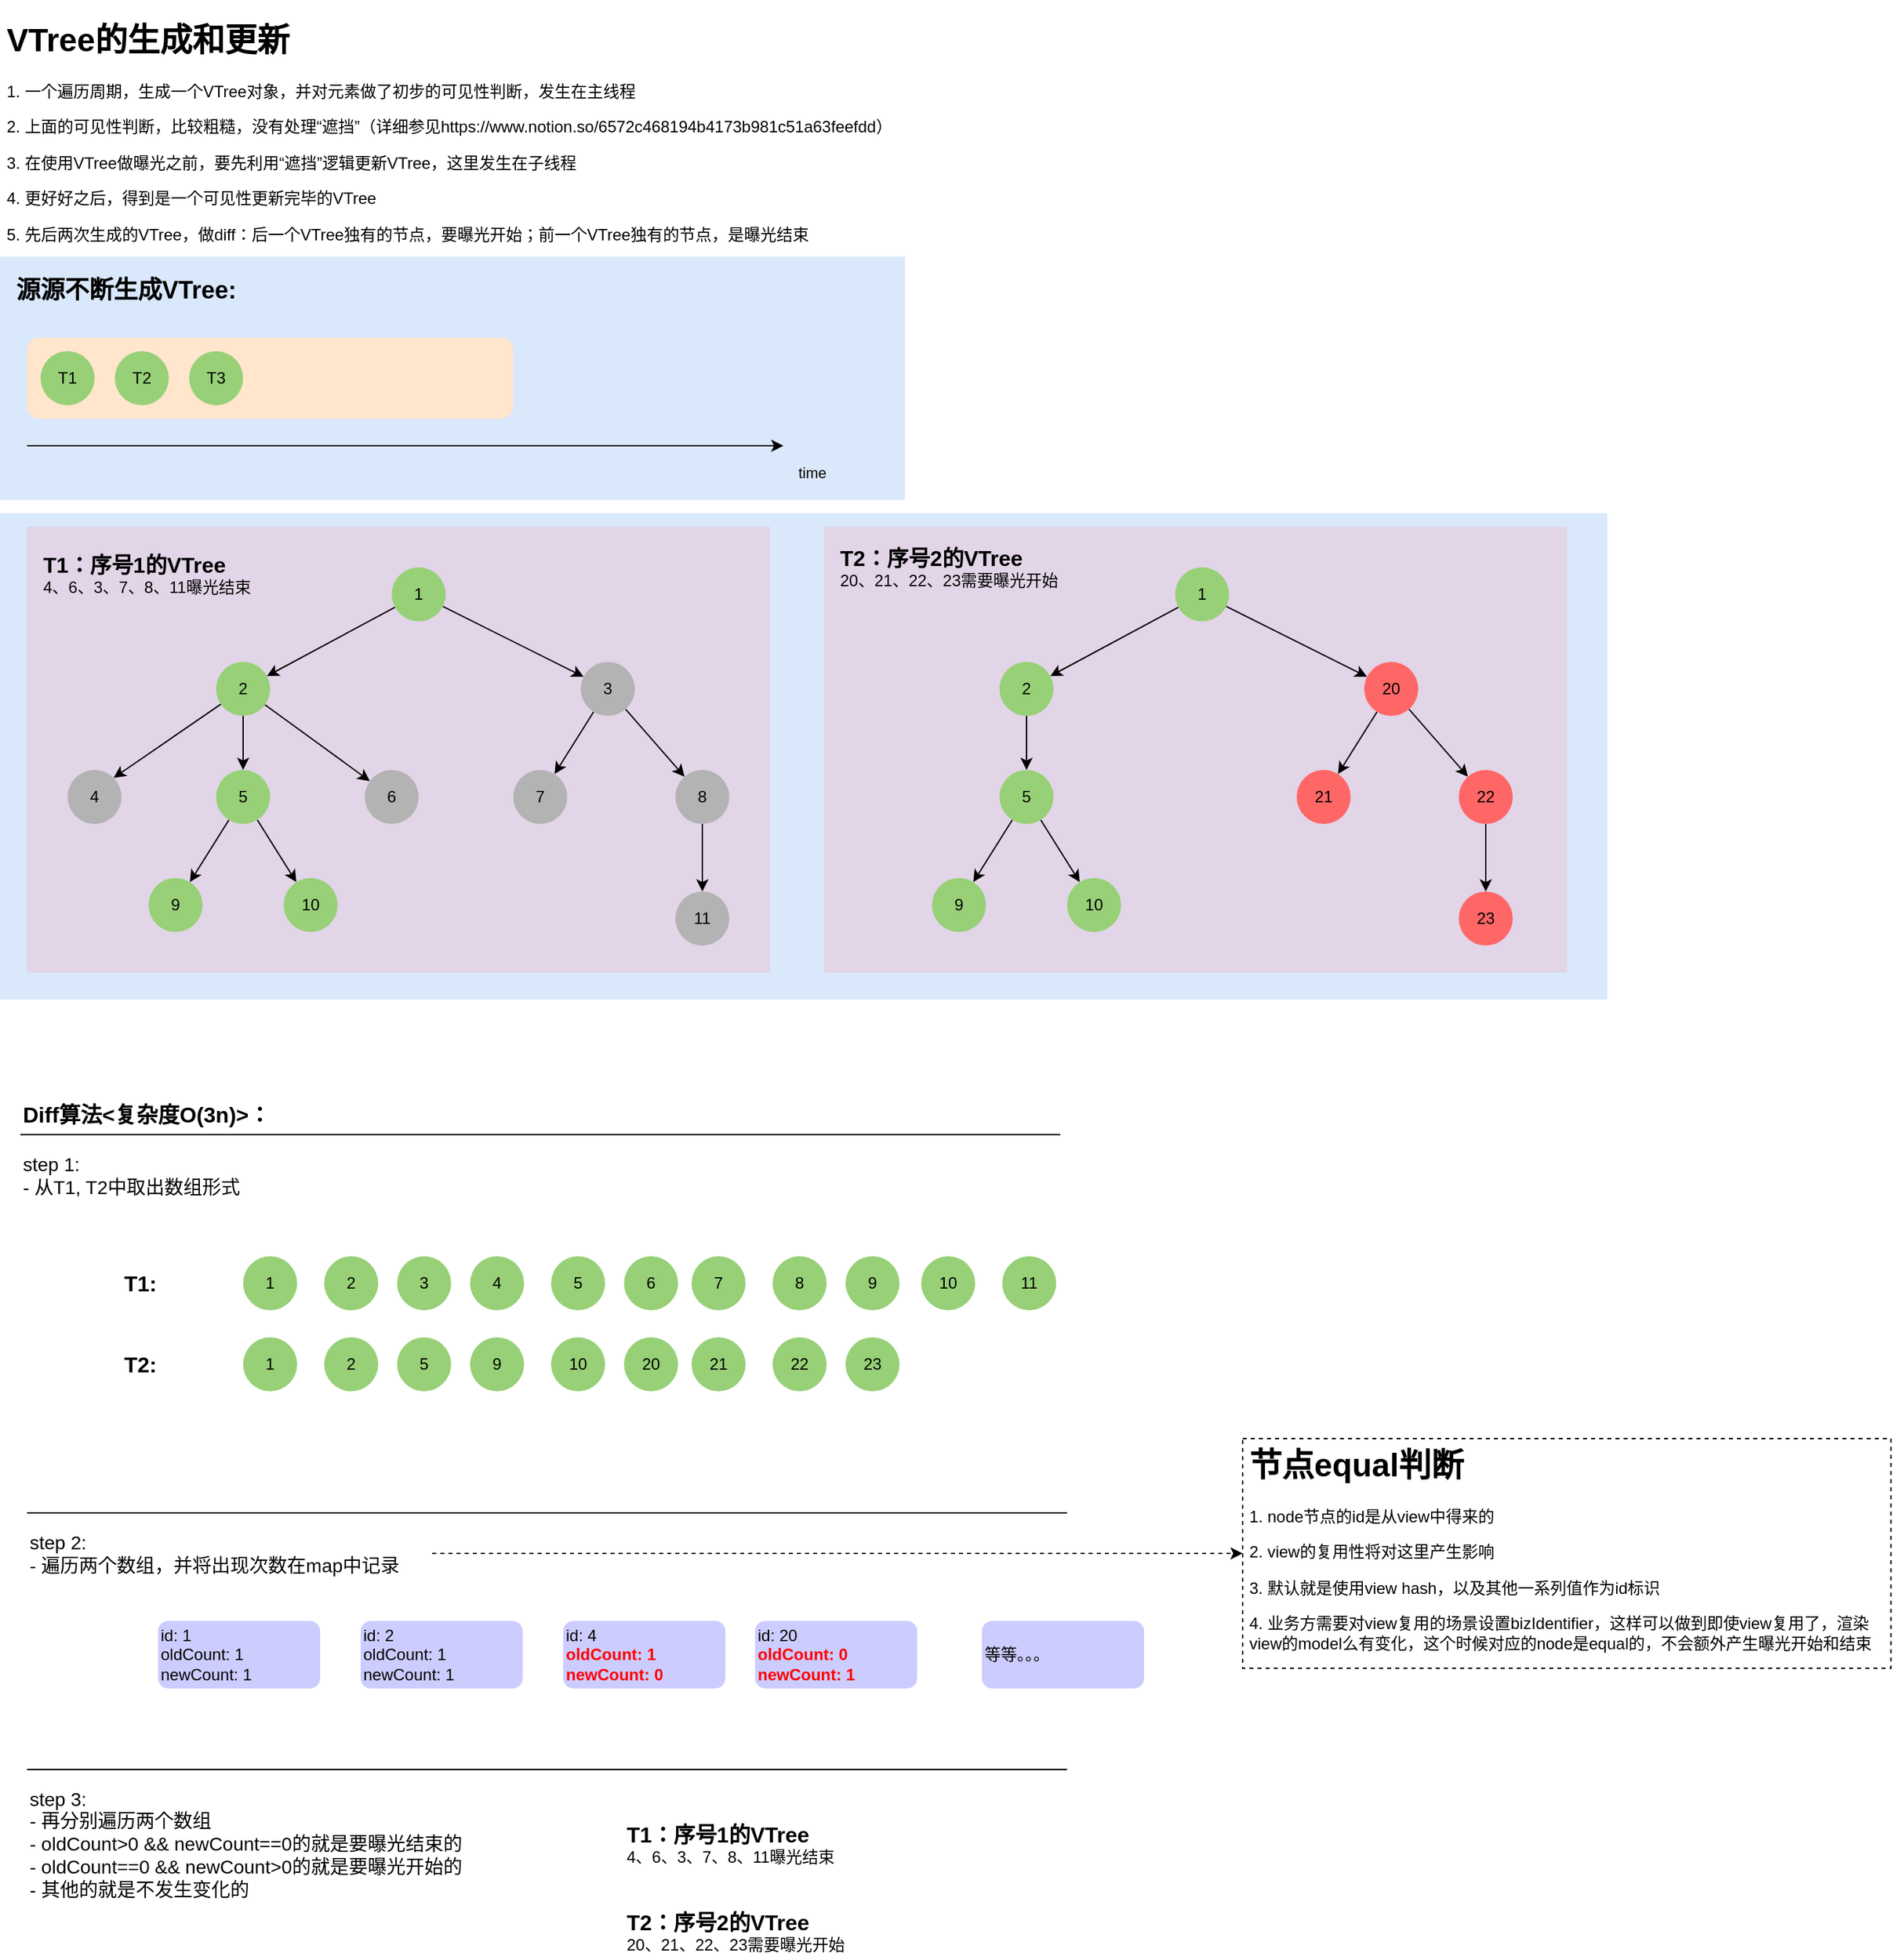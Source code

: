 <mxfile version="20.2.3" type="device"><diagram id="7InipoyFpy_3p1y0jpmR" name="Page-1"><mxGraphModel dx="2025" dy="1212" grid="1" gridSize="10" guides="1" tooltips="1" connect="1" arrows="1" fold="1" page="1" pageScale="1" pageWidth="827" pageHeight="1169" math="0" shadow="0"><root><mxCell id="0"/><mxCell id="1" parent="0"/><mxCell id="Jn7K8HcL_U7WVFbgMiJH-2" value="" style="rounded=0;whiteSpace=wrap;html=1;fillColor=#dae8fc;strokeColor=none;" parent="1" vertex="1"><mxGeometry x="20" y="410" width="1190" height="360" as="geometry"/></mxCell><mxCell id="Jn7K8HcL_U7WVFbgMiJH-1" value="" style="rounded=0;whiteSpace=wrap;html=1;fillColor=#dae8fc;strokeColor=none;" parent="1" vertex="1"><mxGeometry x="20" y="220" width="670" height="180" as="geometry"/></mxCell><mxCell id="yNR7vr-cKEVTIiJnfPpI-52" value="" style="rounded=0;whiteSpace=wrap;html=1;dashed=1;fillColor=#e1d5e7;strokeColor=none;" parent="1" vertex="1"><mxGeometry x="40" y="420" width="550" height="330" as="geometry"/></mxCell><mxCell id="yNR7vr-cKEVTIiJnfPpI-55" value="" style="rounded=0;whiteSpace=wrap;html=1;dashed=1;fillColor=#e1d5e7;strokeColor=none;" parent="1" vertex="1"><mxGeometry x="630" y="420" width="550" height="330" as="geometry"/></mxCell><mxCell id="yNR7vr-cKEVTIiJnfPpI-1" value="&lt;h1&gt;VTree的生成和更新&lt;/h1&gt;&lt;p&gt;1. 一个遍历周期，生成一个VTree对象，并对元素做了初步的可见性判断，发生在主线程&lt;br&gt;&lt;/p&gt;&lt;p&gt;2. 上面的可见性判断，比较粗糙，没有处理“遮挡”（详细参见https://www.notion.so/6572c468194b4173b981c51a63feefdd）&lt;/p&gt;&lt;p&gt;3. 在使用VTree做曝光之前，要先利用“遮挡”逻辑更新VTree，这里发生在子线程&lt;/p&gt;&lt;p&gt;4. 更好好之后，得到是一个可见性更新完毕的VTree&lt;/p&gt;&lt;p&gt;5. 先后两次生成的VTree，做diff：后一个VTree独有的节点，要曝光开始；前一个VTree独有的节点，是曝光结束&lt;/p&gt;" style="text;html=1;strokeColor=none;fillColor=none;spacing=5;spacingTop=-20;whiteSpace=wrap;overflow=hidden;rounded=0;" parent="1" vertex="1"><mxGeometry x="20" y="40" width="730" height="190" as="geometry"/></mxCell><mxCell id="yNR7vr-cKEVTIiJnfPpI-3" value="" style="rounded=1;whiteSpace=wrap;html=1;strokeColor=none;fillColor=#FFE6CC;" parent="1" vertex="1"><mxGeometry x="40" y="280" width="360" height="60" as="geometry"/></mxCell><mxCell id="yNR7vr-cKEVTIiJnfPpI-5" value="T3" style="ellipse;whiteSpace=wrap;html=1;aspect=fixed;strokeColor=none;fillColor=#97D077;" parent="1" vertex="1"><mxGeometry x="160" y="290" width="40" height="40" as="geometry"/></mxCell><mxCell id="yNR7vr-cKEVTIiJnfPpI-6" value="T2" style="ellipse;whiteSpace=wrap;html=1;aspect=fixed;strokeColor=none;fillColor=#97D077;" parent="1" vertex="1"><mxGeometry x="105" y="290" width="40" height="40" as="geometry"/></mxCell><mxCell id="yNR7vr-cKEVTIiJnfPpI-7" value="T1" style="ellipse;whiteSpace=wrap;html=1;aspect=fixed;strokeColor=none;fillColor=#97D077;" parent="1" vertex="1"><mxGeometry x="50" y="290" width="40" height="40" as="geometry"/></mxCell><mxCell id="yNR7vr-cKEVTIiJnfPpI-8" value="" style="endArrow=classic;html=1;" parent="1" edge="1"><mxGeometry width="50" height="50" relative="1" as="geometry"><mxPoint x="40" y="360" as="sourcePoint"/><mxPoint x="600" y="360" as="targetPoint"/></mxGeometry></mxCell><mxCell id="yNR7vr-cKEVTIiJnfPpI-9" value="time" style="edgeLabel;html=1;align=center;verticalAlign=middle;resizable=0;points=[];labelBackgroundColor=none;" parent="yNR7vr-cKEVTIiJnfPpI-8" vertex="1" connectable="0"><mxGeometry x="0.766" relative="1" as="geometry"><mxPoint x="85.83" y="20" as="offset"/></mxGeometry></mxCell><mxCell id="yNR7vr-cKEVTIiJnfPpI-10" style="rounded=0;orthogonalLoop=1;jettySize=auto;html=1;" parent="1" source="yNR7vr-cKEVTIiJnfPpI-12" target="yNR7vr-cKEVTIiJnfPpI-16" edge="1"><mxGeometry relative="1" as="geometry"/></mxCell><mxCell id="yNR7vr-cKEVTIiJnfPpI-11" style="edgeStyle=none;rounded=0;orthogonalLoop=1;jettySize=auto;html=1;" parent="1" source="yNR7vr-cKEVTIiJnfPpI-12" target="yNR7vr-cKEVTIiJnfPpI-19" edge="1"><mxGeometry relative="1" as="geometry"/></mxCell><mxCell id="yNR7vr-cKEVTIiJnfPpI-12" value="1" style="ellipse;whiteSpace=wrap;html=1;aspect=fixed;strokeColor=none;fillColor=#97D077;" parent="1" vertex="1"><mxGeometry x="310" y="450" width="40" height="40" as="geometry"/></mxCell><mxCell id="yNR7vr-cKEVTIiJnfPpI-13" style="edgeStyle=none;rounded=0;orthogonalLoop=1;jettySize=auto;html=1;entryX=1;entryY=0;entryDx=0;entryDy=0;" parent="1" source="yNR7vr-cKEVTIiJnfPpI-16" target="yNR7vr-cKEVTIiJnfPpI-20" edge="1"><mxGeometry relative="1" as="geometry"/></mxCell><mxCell id="yNR7vr-cKEVTIiJnfPpI-14" style="edgeStyle=none;rounded=0;orthogonalLoop=1;jettySize=auto;html=1;entryX=0.5;entryY=0;entryDx=0;entryDy=0;" parent="1" source="yNR7vr-cKEVTIiJnfPpI-16" target="yNR7vr-cKEVTIiJnfPpI-23" edge="1"><mxGeometry relative="1" as="geometry"/></mxCell><mxCell id="yNR7vr-cKEVTIiJnfPpI-15" style="edgeStyle=none;rounded=0;orthogonalLoop=1;jettySize=auto;html=1;" parent="1" source="yNR7vr-cKEVTIiJnfPpI-16" target="yNR7vr-cKEVTIiJnfPpI-24" edge="1"><mxGeometry relative="1" as="geometry"/></mxCell><mxCell id="yNR7vr-cKEVTIiJnfPpI-16" value="2" style="ellipse;whiteSpace=wrap;html=1;aspect=fixed;strokeColor=none;fillColor=#97D077;" parent="1" vertex="1"><mxGeometry x="180" y="520" width="40" height="40" as="geometry"/></mxCell><mxCell id="yNR7vr-cKEVTIiJnfPpI-17" style="edgeStyle=none;rounded=0;orthogonalLoop=1;jettySize=auto;html=1;" parent="1" source="yNR7vr-cKEVTIiJnfPpI-19" target="yNR7vr-cKEVTIiJnfPpI-25" edge="1"><mxGeometry relative="1" as="geometry"/></mxCell><mxCell id="yNR7vr-cKEVTIiJnfPpI-18" style="edgeStyle=none;rounded=0;orthogonalLoop=1;jettySize=auto;html=1;" parent="1" source="yNR7vr-cKEVTIiJnfPpI-19" target="yNR7vr-cKEVTIiJnfPpI-27" edge="1"><mxGeometry relative="1" as="geometry"/></mxCell><mxCell id="yNR7vr-cKEVTIiJnfPpI-19" value="3" style="ellipse;whiteSpace=wrap;html=1;aspect=fixed;strokeColor=none;fillColor=#B3B3B3;" parent="1" vertex="1"><mxGeometry x="450" y="520" width="40" height="40" as="geometry"/></mxCell><mxCell id="yNR7vr-cKEVTIiJnfPpI-20" value="4" style="ellipse;whiteSpace=wrap;html=1;aspect=fixed;strokeColor=none;fillColor=#B3B3B3;" parent="1" vertex="1"><mxGeometry x="70" y="600" width="40" height="40" as="geometry"/></mxCell><mxCell id="yNR7vr-cKEVTIiJnfPpI-21" style="edgeStyle=none;rounded=0;orthogonalLoop=1;jettySize=auto;html=1;" parent="1" source="yNR7vr-cKEVTIiJnfPpI-23" target="yNR7vr-cKEVTIiJnfPpI-28" edge="1"><mxGeometry relative="1" as="geometry"/></mxCell><mxCell id="yNR7vr-cKEVTIiJnfPpI-22" style="edgeStyle=none;rounded=0;orthogonalLoop=1;jettySize=auto;html=1;" parent="1" source="yNR7vr-cKEVTIiJnfPpI-23" target="yNR7vr-cKEVTIiJnfPpI-29" edge="1"><mxGeometry relative="1" as="geometry"/></mxCell><mxCell id="yNR7vr-cKEVTIiJnfPpI-23" value="5" style="ellipse;whiteSpace=wrap;html=1;aspect=fixed;strokeColor=none;fillColor=#97D077;" parent="1" vertex="1"><mxGeometry x="180" y="600" width="40" height="40" as="geometry"/></mxCell><mxCell id="yNR7vr-cKEVTIiJnfPpI-24" value="6" style="ellipse;whiteSpace=wrap;html=1;aspect=fixed;strokeColor=none;fillColor=#B3B3B3;" parent="1" vertex="1"><mxGeometry x="290" y="600" width="40" height="40" as="geometry"/></mxCell><mxCell id="yNR7vr-cKEVTIiJnfPpI-25" value="7" style="ellipse;whiteSpace=wrap;html=1;aspect=fixed;strokeColor=none;fillColor=#B3B3B3;" parent="1" vertex="1"><mxGeometry x="400" y="600" width="40" height="40" as="geometry"/></mxCell><mxCell id="yNR7vr-cKEVTIiJnfPpI-26" style="edgeStyle=none;rounded=0;orthogonalLoop=1;jettySize=auto;html=1;" parent="1" source="yNR7vr-cKEVTIiJnfPpI-27" target="yNR7vr-cKEVTIiJnfPpI-30" edge="1"><mxGeometry relative="1" as="geometry"/></mxCell><mxCell id="yNR7vr-cKEVTIiJnfPpI-27" value="8" style="ellipse;whiteSpace=wrap;html=1;aspect=fixed;strokeColor=none;fillColor=#B3B3B3;" parent="1" vertex="1"><mxGeometry x="520" y="600" width="40" height="40" as="geometry"/></mxCell><mxCell id="yNR7vr-cKEVTIiJnfPpI-28" value="9" style="ellipse;whiteSpace=wrap;html=1;aspect=fixed;strokeColor=none;fillColor=#97D077;" parent="1" vertex="1"><mxGeometry x="130" y="680" width="40" height="40" as="geometry"/></mxCell><mxCell id="yNR7vr-cKEVTIiJnfPpI-29" value="10" style="ellipse;whiteSpace=wrap;html=1;aspect=fixed;strokeColor=none;fillColor=#97D077;" parent="1" vertex="1"><mxGeometry x="230" y="680" width="40" height="40" as="geometry"/></mxCell><mxCell id="yNR7vr-cKEVTIiJnfPpI-30" value="11" style="ellipse;whiteSpace=wrap;html=1;aspect=fixed;strokeColor=none;fillColor=#B3B3B3;" parent="1" vertex="1"><mxGeometry x="520" y="690" width="40" height="40" as="geometry"/></mxCell><mxCell id="yNR7vr-cKEVTIiJnfPpI-31" style="rounded=0;orthogonalLoop=1;jettySize=auto;html=1;" parent="1" source="yNR7vr-cKEVTIiJnfPpI-33" target="yNR7vr-cKEVTIiJnfPpI-37" edge="1"><mxGeometry relative="1" as="geometry"/></mxCell><mxCell id="yNR7vr-cKEVTIiJnfPpI-32" style="edgeStyle=none;rounded=0;orthogonalLoop=1;jettySize=auto;html=1;" parent="1" source="yNR7vr-cKEVTIiJnfPpI-33" target="yNR7vr-cKEVTIiJnfPpI-40" edge="1"><mxGeometry relative="1" as="geometry"/></mxCell><mxCell id="yNR7vr-cKEVTIiJnfPpI-33" value="1" style="ellipse;whiteSpace=wrap;html=1;aspect=fixed;strokeColor=none;fillColor=#97D077;" parent="1" vertex="1"><mxGeometry x="890" y="450" width="40" height="40" as="geometry"/></mxCell><mxCell id="yNR7vr-cKEVTIiJnfPpI-35" style="edgeStyle=none;rounded=0;orthogonalLoop=1;jettySize=auto;html=1;entryX=0.5;entryY=0;entryDx=0;entryDy=0;" parent="1" source="yNR7vr-cKEVTIiJnfPpI-37" target="yNR7vr-cKEVTIiJnfPpI-44" edge="1"><mxGeometry relative="1" as="geometry"/></mxCell><mxCell id="yNR7vr-cKEVTIiJnfPpI-37" value="2" style="ellipse;whiteSpace=wrap;html=1;aspect=fixed;strokeColor=none;fillColor=#97D077;" parent="1" vertex="1"><mxGeometry x="760" y="520" width="40" height="40" as="geometry"/></mxCell><mxCell id="yNR7vr-cKEVTIiJnfPpI-38" style="edgeStyle=none;rounded=0;orthogonalLoop=1;jettySize=auto;html=1;" parent="1" source="yNR7vr-cKEVTIiJnfPpI-40" target="yNR7vr-cKEVTIiJnfPpI-46" edge="1"><mxGeometry relative="1" as="geometry"/></mxCell><mxCell id="yNR7vr-cKEVTIiJnfPpI-39" style="edgeStyle=none;rounded=0;orthogonalLoop=1;jettySize=auto;html=1;" parent="1" source="yNR7vr-cKEVTIiJnfPpI-40" target="yNR7vr-cKEVTIiJnfPpI-48" edge="1"><mxGeometry relative="1" as="geometry"/></mxCell><mxCell id="yNR7vr-cKEVTIiJnfPpI-40" value="20" style="ellipse;whiteSpace=wrap;html=1;aspect=fixed;strokeColor=none;fillColor=#FF6666;" parent="1" vertex="1"><mxGeometry x="1030" y="520" width="40" height="40" as="geometry"/></mxCell><mxCell id="yNR7vr-cKEVTIiJnfPpI-42" style="edgeStyle=none;rounded=0;orthogonalLoop=1;jettySize=auto;html=1;" parent="1" source="yNR7vr-cKEVTIiJnfPpI-44" target="yNR7vr-cKEVTIiJnfPpI-49" edge="1"><mxGeometry relative="1" as="geometry"/></mxCell><mxCell id="yNR7vr-cKEVTIiJnfPpI-43" style="edgeStyle=none;rounded=0;orthogonalLoop=1;jettySize=auto;html=1;" parent="1" source="yNR7vr-cKEVTIiJnfPpI-44" target="yNR7vr-cKEVTIiJnfPpI-50" edge="1"><mxGeometry relative="1" as="geometry"/></mxCell><mxCell id="yNR7vr-cKEVTIiJnfPpI-44" value="5" style="ellipse;whiteSpace=wrap;html=1;aspect=fixed;strokeColor=none;fillColor=#97D077;" parent="1" vertex="1"><mxGeometry x="760" y="600" width="40" height="40" as="geometry"/></mxCell><mxCell id="yNR7vr-cKEVTIiJnfPpI-46" value="21" style="ellipse;whiteSpace=wrap;html=1;aspect=fixed;strokeColor=none;fillColor=#FF6666;" parent="1" vertex="1"><mxGeometry x="980" y="600" width="40" height="40" as="geometry"/></mxCell><mxCell id="yNR7vr-cKEVTIiJnfPpI-47" style="edgeStyle=none;rounded=0;orthogonalLoop=1;jettySize=auto;html=1;" parent="1" source="yNR7vr-cKEVTIiJnfPpI-48" target="yNR7vr-cKEVTIiJnfPpI-51" edge="1"><mxGeometry relative="1" as="geometry"/></mxCell><mxCell id="yNR7vr-cKEVTIiJnfPpI-48" value="22" style="ellipse;whiteSpace=wrap;html=1;aspect=fixed;strokeColor=none;fillColor=#FF6666;" parent="1" vertex="1"><mxGeometry x="1100" y="600" width="40" height="40" as="geometry"/></mxCell><mxCell id="yNR7vr-cKEVTIiJnfPpI-49" value="9" style="ellipse;whiteSpace=wrap;html=1;aspect=fixed;strokeColor=none;fillColor=#97D077;" parent="1" vertex="1"><mxGeometry x="710" y="680" width="40" height="40" as="geometry"/></mxCell><mxCell id="yNR7vr-cKEVTIiJnfPpI-50" value="10" style="ellipse;whiteSpace=wrap;html=1;aspect=fixed;strokeColor=none;fillColor=#97D077;" parent="1" vertex="1"><mxGeometry x="810" y="680" width="40" height="40" as="geometry"/></mxCell><mxCell id="yNR7vr-cKEVTIiJnfPpI-51" value="23" style="ellipse;whiteSpace=wrap;html=1;aspect=fixed;strokeColor=none;fillColor=#FF6666;" parent="1" vertex="1"><mxGeometry x="1100" y="690" width="40" height="40" as="geometry"/></mxCell><mxCell id="yNR7vr-cKEVTIiJnfPpI-53" value="&lt;font&gt;&lt;span style=&quot;font-weight: bold ; font-size: 16px&quot;&gt;T1：序号1的VTree&lt;/span&gt;&lt;br&gt;&lt;font style=&quot;font-size: 12px&quot;&gt;4、6、3、7、8、11曝光结束&lt;/font&gt;&lt;br&gt;&lt;/font&gt;" style="text;html=1;strokeColor=none;fillColor=none;align=left;verticalAlign=middle;whiteSpace=wrap;rounded=0;" parent="1" vertex="1"><mxGeometry x="50" y="430" width="160" height="50" as="geometry"/></mxCell><mxCell id="yNR7vr-cKEVTIiJnfPpI-58" value="&lt;font&gt;&lt;span style=&quot;font-weight: bold ; font-size: 16px&quot;&gt;T2：序号2的VTree&lt;/span&gt;&lt;br&gt;&lt;font style=&quot;font-size: 12px&quot;&gt;20、21、22、23需要曝光开始&lt;/font&gt;&lt;br&gt;&lt;/font&gt;" style="text;html=1;strokeColor=none;fillColor=none;align=left;verticalAlign=middle;whiteSpace=wrap;rounded=0;" parent="1" vertex="1"><mxGeometry x="640" y="430" width="180" height="40" as="geometry"/></mxCell><mxCell id="yNR7vr-cKEVTIiJnfPpI-60" value="&lt;font style=&quot;font-size: 14px&quot;&gt;step 1:&amp;nbsp; &lt;br&gt;- 从T1, T2中取出数组形式&lt;/font&gt;" style="text;html=1;fillColor=none;align=left;verticalAlign=middle;whiteSpace=wrap;rounded=0;dashed=1;" parent="1" vertex="1"><mxGeometry x="35" y="880" width="195" height="40" as="geometry"/></mxCell><mxCell id="yNR7vr-cKEVTIiJnfPpI-61" value="" style="endArrow=none;html=1;" parent="1" edge="1"><mxGeometry width="50" height="50" relative="1" as="geometry"><mxPoint x="35" y="870" as="sourcePoint"/><mxPoint x="805" y="870" as="targetPoint"/></mxGeometry></mxCell><mxCell id="yNR7vr-cKEVTIiJnfPpI-62" value="&lt;font&gt;&lt;span style=&quot;font-size: 16px&quot;&gt;&lt;b&gt;Diff算法&amp;lt;复杂度O(3n)&amp;gt;：&lt;/b&gt;&lt;/span&gt;&lt;br&gt;&lt;/font&gt;" style="text;html=1;strokeColor=none;fillColor=none;align=left;verticalAlign=middle;whiteSpace=wrap;rounded=0;" parent="1" vertex="1"><mxGeometry x="35" y="840" width="305" height="30" as="geometry"/></mxCell><mxCell id="yNR7vr-cKEVTIiJnfPpI-64" value="2" style="ellipse;whiteSpace=wrap;html=1;aspect=fixed;strokeColor=none;fillColor=#97D077;" parent="1" vertex="1"><mxGeometry x="260" y="960" width="40" height="40" as="geometry"/></mxCell><mxCell id="yNR7vr-cKEVTIiJnfPpI-65" value="3" style="ellipse;whiteSpace=wrap;html=1;aspect=fixed;strokeColor=none;fillColor=#97D077;" parent="1" vertex="1"><mxGeometry x="314" y="960" width="40" height="40" as="geometry"/></mxCell><mxCell id="yNR7vr-cKEVTIiJnfPpI-66" value="1" style="ellipse;whiteSpace=wrap;html=1;aspect=fixed;strokeColor=none;fillColor=#97D077;" parent="1" vertex="1"><mxGeometry x="200" y="960" width="40" height="40" as="geometry"/></mxCell><mxCell id="yNR7vr-cKEVTIiJnfPpI-68" value="5" style="ellipse;whiteSpace=wrap;html=1;aspect=fixed;strokeColor=none;fillColor=#97D077;" parent="1" vertex="1"><mxGeometry x="428" y="960" width="40" height="40" as="geometry"/></mxCell><mxCell id="yNR7vr-cKEVTIiJnfPpI-69" value="6" style="ellipse;whiteSpace=wrap;html=1;aspect=fixed;strokeColor=none;fillColor=#97D077;" parent="1" vertex="1"><mxGeometry x="482" y="960" width="40" height="40" as="geometry"/></mxCell><mxCell id="yNR7vr-cKEVTIiJnfPpI-70" value="4" style="ellipse;whiteSpace=wrap;html=1;aspect=fixed;strokeColor=none;fillColor=#97D077;" parent="1" vertex="1"><mxGeometry x="368" y="960" width="40" height="40" as="geometry"/></mxCell><mxCell id="yNR7vr-cKEVTIiJnfPpI-71" value="8" style="ellipse;whiteSpace=wrap;html=1;aspect=fixed;strokeColor=none;fillColor=#97D077;" parent="1" vertex="1"><mxGeometry x="592" y="960" width="40" height="40" as="geometry"/></mxCell><mxCell id="yNR7vr-cKEVTIiJnfPpI-72" value="9" style="ellipse;whiteSpace=wrap;html=1;aspect=fixed;strokeColor=none;fillColor=#97D077;" parent="1" vertex="1"><mxGeometry x="646" y="960" width="40" height="40" as="geometry"/></mxCell><mxCell id="yNR7vr-cKEVTIiJnfPpI-73" value="7" style="ellipse;whiteSpace=wrap;html=1;aspect=fixed;strokeColor=none;fillColor=#97D077;" parent="1" vertex="1"><mxGeometry x="532" y="960" width="40" height="40" as="geometry"/></mxCell><mxCell id="yNR7vr-cKEVTIiJnfPpI-74" value="11" style="ellipse;whiteSpace=wrap;html=1;aspect=fixed;strokeColor=none;fillColor=#97D077;" parent="1" vertex="1"><mxGeometry x="762" y="960" width="40" height="40" as="geometry"/></mxCell><mxCell id="yNR7vr-cKEVTIiJnfPpI-76" value="10" style="ellipse;whiteSpace=wrap;html=1;aspect=fixed;strokeColor=none;fillColor=#97D077;" parent="1" vertex="1"><mxGeometry x="702" y="960" width="40" height="40" as="geometry"/></mxCell><mxCell id="yNR7vr-cKEVTIiJnfPpI-83" value="&lt;font&gt;&lt;span style=&quot;font-size: 16px&quot;&gt;&lt;b&gt;T1:&lt;/b&gt;&lt;/span&gt;&lt;br&gt;&lt;/font&gt;" style="text;html=1;strokeColor=none;fillColor=none;align=left;verticalAlign=middle;whiteSpace=wrap;rounded=0;" parent="1" vertex="1"><mxGeometry x="110" y="965" width="50" height="30" as="geometry"/></mxCell><mxCell id="yNR7vr-cKEVTIiJnfPpI-84" value="2" style="ellipse;whiteSpace=wrap;html=1;aspect=fixed;strokeColor=none;fillColor=#97D077;" parent="1" vertex="1"><mxGeometry x="260" y="1020" width="40" height="40" as="geometry"/></mxCell><mxCell id="yNR7vr-cKEVTIiJnfPpI-85" value="5" style="ellipse;whiteSpace=wrap;html=1;aspect=fixed;strokeColor=none;fillColor=#97D077;" parent="1" vertex="1"><mxGeometry x="314" y="1020" width="40" height="40" as="geometry"/></mxCell><mxCell id="yNR7vr-cKEVTIiJnfPpI-86" value="1" style="ellipse;whiteSpace=wrap;html=1;aspect=fixed;strokeColor=none;fillColor=#97D077;" parent="1" vertex="1"><mxGeometry x="200" y="1020" width="40" height="40" as="geometry"/></mxCell><mxCell id="yNR7vr-cKEVTIiJnfPpI-87" value="10" style="ellipse;whiteSpace=wrap;html=1;aspect=fixed;strokeColor=none;fillColor=#97D077;" parent="1" vertex="1"><mxGeometry x="428" y="1020" width="40" height="40" as="geometry"/></mxCell><mxCell id="yNR7vr-cKEVTIiJnfPpI-88" value="20" style="ellipse;whiteSpace=wrap;html=1;aspect=fixed;strokeColor=none;fillColor=#97D077;" parent="1" vertex="1"><mxGeometry x="482" y="1020" width="40" height="40" as="geometry"/></mxCell><mxCell id="yNR7vr-cKEVTIiJnfPpI-89" value="9" style="ellipse;whiteSpace=wrap;html=1;aspect=fixed;strokeColor=none;fillColor=#97D077;" parent="1" vertex="1"><mxGeometry x="368" y="1020" width="40" height="40" as="geometry"/></mxCell><mxCell id="yNR7vr-cKEVTIiJnfPpI-90" value="22" style="ellipse;whiteSpace=wrap;html=1;aspect=fixed;strokeColor=none;fillColor=#97D077;" parent="1" vertex="1"><mxGeometry x="592" y="1020" width="40" height="40" as="geometry"/></mxCell><mxCell id="yNR7vr-cKEVTIiJnfPpI-91" value="23" style="ellipse;whiteSpace=wrap;html=1;aspect=fixed;strokeColor=none;fillColor=#97D077;" parent="1" vertex="1"><mxGeometry x="646" y="1020" width="40" height="40" as="geometry"/></mxCell><mxCell id="yNR7vr-cKEVTIiJnfPpI-92" value="21" style="ellipse;whiteSpace=wrap;html=1;aspect=fixed;strokeColor=none;fillColor=#97D077;" parent="1" vertex="1"><mxGeometry x="532" y="1020" width="40" height="40" as="geometry"/></mxCell><mxCell id="yNR7vr-cKEVTIiJnfPpI-95" value="&lt;font&gt;&lt;span style=&quot;font-size: 16px&quot;&gt;&lt;b&gt;T2:&lt;/b&gt;&lt;/span&gt;&lt;br&gt;&lt;/font&gt;" style="text;html=1;strokeColor=none;fillColor=none;align=left;verticalAlign=middle;whiteSpace=wrap;rounded=0;" parent="1" vertex="1"><mxGeometry x="110" y="1025" width="50" height="30" as="geometry"/></mxCell><mxCell id="yNR7vr-cKEVTIiJnfPpI-135" style="rounded=0;orthogonalLoop=1;jettySize=auto;html=1;dashed=1;" parent="1" source="yNR7vr-cKEVTIiJnfPpI-96" target="yNR7vr-cKEVTIiJnfPpI-134" edge="1"><mxGeometry relative="1" as="geometry"/></mxCell><mxCell id="yNR7vr-cKEVTIiJnfPpI-96" value="&lt;font style=&quot;font-size: 14px&quot;&gt;step 2:&amp;nbsp; &lt;br&gt;- 遍历两个数组，并将出现次数在map中记录&lt;/font&gt;" style="text;html=1;fillColor=none;align=left;verticalAlign=middle;whiteSpace=wrap;rounded=0;dashed=1;" parent="1" vertex="1"><mxGeometry x="40" y="1160" width="300" height="40" as="geometry"/></mxCell><mxCell id="yNR7vr-cKEVTIiJnfPpI-97" value="" style="endArrow=none;html=1;" parent="1" edge="1"><mxGeometry width="50" height="50" relative="1" as="geometry"><mxPoint x="40" y="1150" as="sourcePoint"/><mxPoint x="810" y="1150" as="targetPoint"/></mxGeometry></mxCell><mxCell id="yNR7vr-cKEVTIiJnfPpI-120" value="&lt;div&gt;&lt;span&gt;id: 1&lt;/span&gt;&lt;/div&gt;&lt;div&gt;oldCount: 1&lt;/div&gt;&lt;div&gt;newCount: 1&lt;/div&gt;" style="rounded=1;whiteSpace=wrap;html=1;fillColor=#CCCCFF;strokeColor=none;align=left;" parent="1" vertex="1"><mxGeometry x="137" y="1230" width="120" height="50" as="geometry"/></mxCell><mxCell id="yNR7vr-cKEVTIiJnfPpI-121" value="&lt;div&gt;&lt;span&gt;id: 2&lt;/span&gt;&lt;/div&gt;&lt;div&gt;oldCount: 1&lt;/div&gt;&lt;div&gt;newCount: 1&lt;/div&gt;" style="rounded=1;whiteSpace=wrap;html=1;fillColor=#CCCCFF;strokeColor=none;align=left;" parent="1" vertex="1"><mxGeometry x="287" y="1230" width="120" height="50" as="geometry"/></mxCell><mxCell id="yNR7vr-cKEVTIiJnfPpI-122" value="&lt;div&gt;&lt;span&gt;id: 4&lt;/span&gt;&lt;/div&gt;&lt;div&gt;&lt;font color=&quot;#ff0000&quot;&gt;&lt;b&gt;oldCount: 1&lt;/b&gt;&lt;/font&gt;&lt;/div&gt;&lt;div&gt;&lt;font color=&quot;#ff0000&quot;&gt;&lt;b&gt;newCount: 0&lt;/b&gt;&lt;/font&gt;&lt;/div&gt;" style="rounded=1;whiteSpace=wrap;html=1;fillColor=#CCCCFF;strokeColor=none;align=left;" parent="1" vertex="1"><mxGeometry x="437" y="1230" width="120" height="50" as="geometry"/></mxCell><mxCell id="yNR7vr-cKEVTIiJnfPpI-123" value="&lt;div&gt;&lt;span&gt;id: 20&lt;/span&gt;&lt;/div&gt;&lt;div&gt;&lt;font color=&quot;#ff0000&quot;&gt;&lt;b&gt;oldCount: 0&lt;/b&gt;&lt;/font&gt;&lt;/div&gt;&lt;div&gt;&lt;font color=&quot;#ff0000&quot;&gt;&lt;b&gt;newCount: 1&lt;/b&gt;&lt;/font&gt;&lt;/div&gt;" style="rounded=1;whiteSpace=wrap;html=1;fillColor=#CCCCFF;strokeColor=none;align=left;" parent="1" vertex="1"><mxGeometry x="579" y="1230" width="120" height="50" as="geometry"/></mxCell><mxCell id="yNR7vr-cKEVTIiJnfPpI-124" value="&lt;div&gt;等等。。。&lt;/div&gt;" style="rounded=1;whiteSpace=wrap;html=1;fillColor=#CCCCFF;strokeColor=none;align=left;" parent="1" vertex="1"><mxGeometry x="747" y="1230" width="120" height="50" as="geometry"/></mxCell><mxCell id="yNR7vr-cKEVTIiJnfPpI-125" value="&lt;font style=&quot;font-size: 14px&quot;&gt;step 3:&amp;nbsp; &lt;br&gt;- 再分别遍历两个数组&lt;br&gt;- oldCount&amp;gt;0 &amp;amp;&amp;amp; newCount==0的就是要曝光结束的&lt;br&gt;- oldCount==0 &amp;amp;&amp;amp; newCount&amp;gt;0的就是要曝光开始的&lt;br&gt;- 其他的就是不发生变化的&lt;br&gt;&lt;/font&gt;" style="text;html=1;fillColor=none;align=left;verticalAlign=middle;whiteSpace=wrap;rounded=0;dashed=1;" parent="1" vertex="1"><mxGeometry x="40" y="1350" width="380" height="90" as="geometry"/></mxCell><mxCell id="yNR7vr-cKEVTIiJnfPpI-126" value="" style="endArrow=none;html=1;" parent="1" edge="1"><mxGeometry width="50" height="50" relative="1" as="geometry"><mxPoint x="40" y="1340" as="sourcePoint"/><mxPoint x="810" y="1340" as="targetPoint"/></mxGeometry></mxCell><mxCell id="yNR7vr-cKEVTIiJnfPpI-132" value="&lt;font&gt;&lt;span style=&quot;font-weight: bold ; font-size: 16px&quot;&gt;T1：序号1的VTree&lt;/span&gt;&lt;br&gt;&lt;font style=&quot;font-size: 12px&quot;&gt;4、6、3、7、8、11曝光结束&lt;/font&gt;&lt;br&gt;&lt;/font&gt;" style="text;html=1;strokeColor=none;fillColor=none;align=left;verticalAlign=middle;whiteSpace=wrap;rounded=0;" parent="1" vertex="1"><mxGeometry x="482" y="1370" width="160" height="50" as="geometry"/></mxCell><mxCell id="yNR7vr-cKEVTIiJnfPpI-133" value="&lt;font&gt;&lt;span style=&quot;font-weight: bold ; font-size: 16px&quot;&gt;T2：序号2的VTree&lt;/span&gt;&lt;br&gt;&lt;font style=&quot;font-size: 12px&quot;&gt;20、21、22、23需要曝光开始&lt;/font&gt;&lt;br&gt;&lt;/font&gt;" style="text;html=1;strokeColor=none;fillColor=none;align=left;verticalAlign=middle;whiteSpace=wrap;rounded=0;" parent="1" vertex="1"><mxGeometry x="482" y="1440" width="180" height="40" as="geometry"/></mxCell><mxCell id="yNR7vr-cKEVTIiJnfPpI-134" value="&lt;h1&gt;节点equal判断&lt;/h1&gt;&lt;p&gt;1. node节点的id是从view中得来的&lt;/p&gt;&lt;p&gt;2. view的复用性将对这里产生影响&lt;/p&gt;&lt;p&gt;3. 默认就是使用view hash，以及其他一系列值作为id标识&lt;/p&gt;&lt;p&gt;4. 业务方需要对view复用的场景设置bizIdentifier，这样可以做到即使view复用了，渲染view的model么有变化，这个时候对应的node是equal的，不会额外产生曝光开始和结束&lt;/p&gt;" style="text;html=1;fillColor=none;spacing=5;spacingTop=-20;whiteSpace=wrap;overflow=hidden;rounded=0;strokeColor=#000000;dashed=1;" parent="1" vertex="1"><mxGeometry x="940" y="1095" width="480" height="170" as="geometry"/></mxCell><mxCell id="Jn7K8HcL_U7WVFbgMiJH-4" value="&lt;font style=&quot;font-size: 18px&quot;&gt;源源不断生成VTree:&lt;/font&gt;" style="text;html=1;strokeColor=none;fillColor=none;align=left;verticalAlign=middle;whiteSpace=wrap;rounded=0;labelBackgroundColor=none;fontStyle=1" parent="1" vertex="1"><mxGeometry x="30" y="230" width="200" height="30" as="geometry"/></mxCell></root></mxGraphModel></diagram></mxfile>